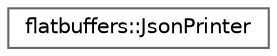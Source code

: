 digraph "Graphical Class Hierarchy"
{
 // LATEX_PDF_SIZE
  bgcolor="transparent";
  edge [fontname=Helvetica,fontsize=10,labelfontname=Helvetica,labelfontsize=10];
  node [fontname=Helvetica,fontsize=10,shape=box,height=0.2,width=0.4];
  rankdir="LR";
  Node0 [id="Node000000",label="flatbuffers::JsonPrinter",height=0.2,width=0.4,color="grey40", fillcolor="white", style="filled",URL="$structflatbuffers_1_1JsonPrinter.html",tooltip=" "];
}

